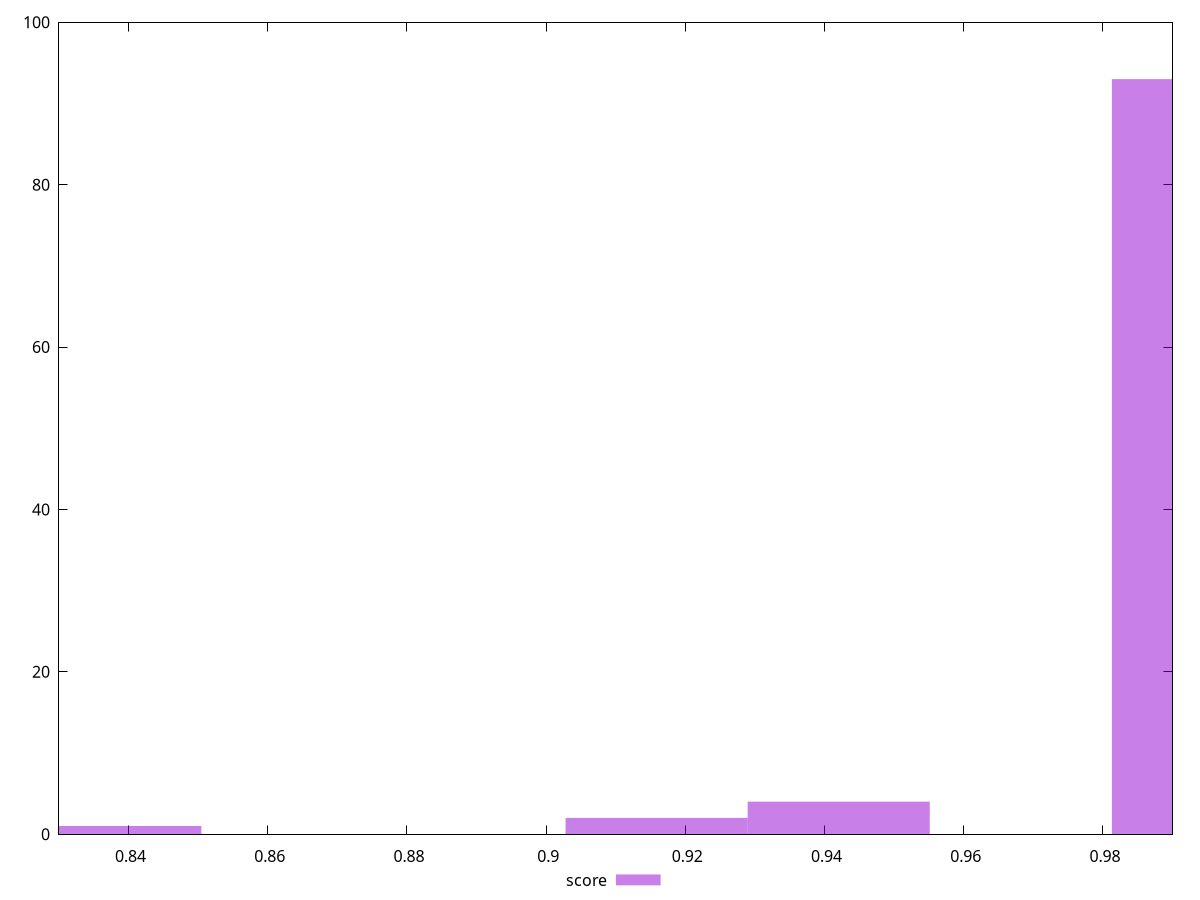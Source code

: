 reset

$score <<EOF
0.915871396366654 2
0.9420391505485585 4
0.9943746589123673 93
0.8373681338209409 1
EOF

set key outside below
set boxwidth 0.026167754181904403
set xrange [0.83:0.99]
set yrange [0:100]
set trange [0:100]
set style fill transparent solid 0.5 noborder
set terminal svg size 640, 490 enhanced background rgb 'white'
set output "report_00017_2021-02-10T15-08-03.406Z/first-cpu-idle/samples/pages+cached/score/histogram.svg"

plot $score title "score" with boxes

reset
